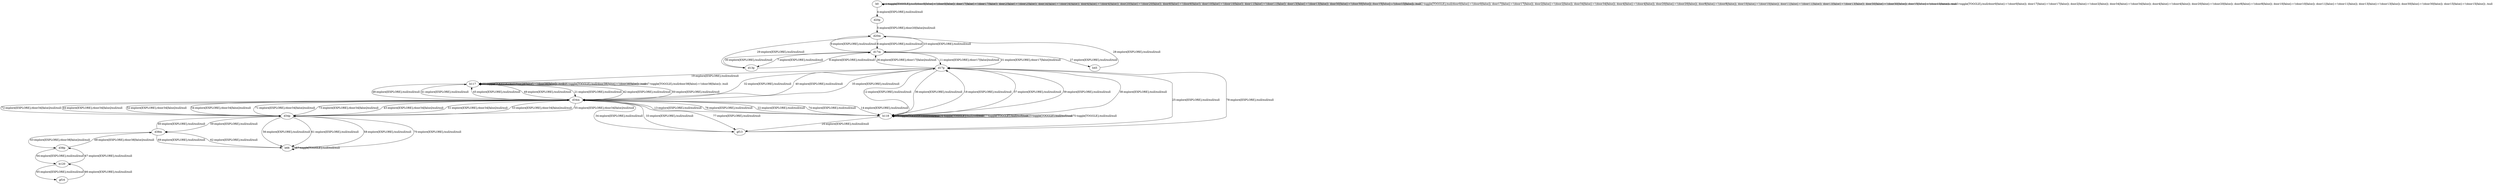 # Total number of goals covered by this test: 4
# b120 --> d38p
# b120 --> gf16
# gf16 --> b120
# d38p --> b120

digraph g {
"b0" -> "b0" [label = "1-toggle[TOGGLE];/null/door0[false]:=!(door0[false]); door17[false]:=!(door17[false]); door2[false]:=!(door2[false]); door34[false]:=!(door34[false]); door4[false]:=!(door4[false]); door20[false]:=!(door20[false]); door8[false]:=!(door8[false]); door10[false]:=!(door10[false]); door11[false]:=!(door11[false]); door13[false]:=!(door13[false]); door30[false]:=!(door30[false]); door15[false]:=!(door15[false]); /null"];
"b0" -> "b0" [label = "2-toggle[TOGGLE];/null/door0[false]:=!(door0[false]); door17[false]:=!(door17[false]); door2[false]:=!(door2[false]); door34[false]:=!(door34[false]); door4[false]:=!(door4[false]); door20[false]:=!(door20[false]); door8[false]:=!(door8[false]); door10[false]:=!(door10[false]); door11[false]:=!(door11[false]); door13[false]:=!(door13[false]); door30[false]:=!(door30[false]); door15[false]:=!(door15[false]); /null"];
"b0" -> "b0" [label = "3-toggle[TOGGLE];/null/door0[false]:=!(door0[false]); door17[false]:=!(door17[false]); door2[false]:=!(door2[false]); door34[false]:=!(door34[false]); door4[false]:=!(door4[false]); door20[false]:=!(door20[false]); door8[false]:=!(door8[false]); door10[false]:=!(door10[false]); door11[false]:=!(door11[false]); door13[false]:=!(door13[false]); door30[false]:=!(door30[false]); door15[false]:=!(door15[false]); /null"];
"b0" -> "d20p" [label = "4-explore[EXPLORE];/null/null/null"];
"d20p" -> "d20m" [label = "5-explore[EXPLORE];/door20[false]/null/null"];
"d20m" -> "d17m" [label = "6-explore[EXPLORE];/null/null/null"];
"d17m" -> "d13p" [label = "7-explore[EXPLORE];/null/null/null"];
"d13p" -> "d17m" [label = "8-explore[EXPLORE];/null/null/null"];
"d17m" -> "d20m" [label = "9-explore[EXPLORE];/null/null/null"];
"d20m" -> "d17m" [label = "10-explore[EXPLORE];/null/null/null"];
"d17m" -> "d17p" [label = "11-explore[EXPLORE];/door17[false]/null/null"];
"d17p" -> "b118" [label = "12-explore[EXPLORE];/null/null/null"];
"b118" -> "d34m" [label = "13-explore[EXPLORE];/null/null/null"];
"d34m" -> "b118" [label = "14-explore[EXPLORE];/null/null/null"];
"b118" -> "b118" [label = "15-toggle[TOGGLE];/null/null/null"];
"b118" -> "b118" [label = "16-toggle[TOGGLE];/null/null/null"];
"b118" -> "b118" [label = "17-toggle[TOGGLE];/null/null/null"];
"b118" -> "d17p" [label = "18-explore[EXPLORE];/null/null/null"];
"d17p" -> "b117" [label = "19-explore[EXPLORE];/null/null/null"];
"b117" -> "b117" [label = "20-toggle[TOGGLE];/null/door38[false]:=!(door38[false]); /null"];
"b117" -> "d34m" [label = "21-explore[EXPLORE];/null/null/null"];
"d34m" -> "b118" [label = "22-explore[EXPLORE];/null/null/null"];
"b118" -> "b118" [label = "23-toggle[TOGGLE];/null/null/null"];
"b118" -> "gf13" [label = "24-explore[EXPLORE];/null/null/null"];
"gf13" -> "d17p" [label = "25-explore[EXPLORE];/null/null/null"];
"d17p" -> "d17m" [label = "26-explore[EXPLORE];/door17[false]/null/null"];
"d17m" -> "b45" [label = "27-explore[EXPLORE];/null/null/null"];
"b45" -> "d20m" [label = "28-explore[EXPLORE];/null/null/null"];
"d20m" -> "d13p" [label = "29-explore[EXPLORE];/null/null/null"];
"d13p" -> "d17m" [label = "30-explore[EXPLORE];/null/null/null"];
"d17m" -> "d17p" [label = "31-explore[EXPLORE];/door17[false]/null/null"];
"d17p" -> "d34m" [label = "32-explore[EXPLORE];/null/null/null"];
"d34m" -> "gf13" [label = "33-explore[EXPLORE];/null/null/null"];
"gf13" -> "d34m" [label = "34-explore[EXPLORE];/null/null/null"];
"d34m" -> "d17p" [label = "35-explore[EXPLORE];/null/null/null"];
"d17p" -> "b118" [label = "36-explore[EXPLORE];/null/null/null"];
"b118" -> "d17p" [label = "37-explore[EXPLORE];/null/null/null"];
"d17p" -> "b118" [label = "38-explore[EXPLORE];/null/null/null"];
"b118" -> "d17p" [label = "39-explore[EXPLORE];/null/null/null"];
"d17p" -> "d34m" [label = "40-explore[EXPLORE];/null/null/null"];
"d34m" -> "b117" [label = "41-explore[EXPLORE];/null/null/null"];
"b117" -> "d34m" [label = "42-explore[EXPLORE];/null/null/null"];
"d34m" -> "d34p" [label = "43-explore[EXPLORE];/door34[false]/null/null"];
"d34p" -> "d34m" [label = "44-explore[EXPLORE];/door34[false]/null/null"];
"d34m" -> "b117" [label = "45-explore[EXPLORE];/null/null/null"];
"b117" -> "b117" [label = "46-toggle[TOGGLE];/null/door38[false]:=!(door38[false]); /null"];
"b117" -> "b117" [label = "47-toggle[TOGGLE];/null/door38[false]:=!(door38[false]); /null"];
"b117" -> "d34m" [label = "48-explore[EXPLORE];/null/null/null"];
"d34m" -> "b117" [label = "49-explore[EXPLORE];/null/null/null"];
"b117" -> "d34m" [label = "50-explore[EXPLORE];/null/null/null"];
"d34m" -> "d34p" [label = "51-explore[EXPLORE];/door34[false]/null/null"];
"d34p" -> "d34m" [label = "52-explore[EXPLORE];/door34[false]/null/null"];
"d34m" -> "d34p" [label = "53-explore[EXPLORE];/door34[false]/null/null"];
"d34p" -> "d34m" [label = "54-explore[EXPLORE];/door34[false]/null/null"];
"d34m" -> "d34p" [label = "55-explore[EXPLORE];/door34[false]/null/null"];
"d34p" -> "b66" [label = "56-explore[EXPLORE];/null/null/null"];
"b66" -> "b66" [label = "57-toggle[TOGGLE];/null/null/null"];
"b66" -> "d34p" [label = "58-explore[EXPLORE];/null/null/null"];
"d34p" -> "d38m" [label = "59-explore[EXPLORE];/null/null/null"];
"d38m" -> "d34p" [label = "60-explore[EXPLORE];/null/null/null"];
"d34p" -> "b66" [label = "61-explore[EXPLORE];/null/null/null"];
"b66" -> "d38m" [label = "62-explore[EXPLORE];/null/null/null"];
"d38m" -> "d38p" [label = "63-explore[EXPLORE];/door38[false]/null/null"];
"d38p" -> "b120" [label = "64-explore[EXPLORE];/null/null/null"];
"b120" -> "gf16" [label = "65-explore[EXPLORE];/null/null/null"];
"gf16" -> "b120" [label = "66-explore[EXPLORE];/null/null/null"];
"b120" -> "d38p" [label = "67-explore[EXPLORE];/null/null/null"];
"d38p" -> "d38m" [label = "68-explore[EXPLORE];/door38[false]/null/null"];
"d38m" -> "b66" [label = "69-explore[EXPLORE];/null/null/null"];
"b66" -> "d34p" [label = "70-explore[EXPLORE];/null/null/null"];
"d34p" -> "d34m" [label = "71-explore[EXPLORE];/door34[false]/null/null"];
"d34m" -> "d34p" [label = "72-explore[EXPLORE];/door34[false]/null/null"];
"d34p" -> "d34m" [label = "73-explore[EXPLORE];/door34[false]/null/null"];
"d34m" -> "b118" [label = "74-explore[EXPLORE];/null/null/null"];
"b118" -> "b118" [label = "75-toggle[TOGGLE];/null/null/null"];
"b118" -> "d34m" [label = "76-explore[EXPLORE];/null/null/null"];
"d34m" -> "gf13" [label = "77-explore[EXPLORE];/null/null/null"];
"gf13" -> "d17p" [label = "78-explore[EXPLORE];/null/null/null"];
}
